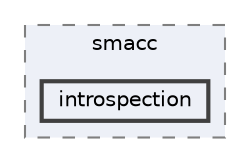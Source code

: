 digraph "smacc/include/smacc/introspection"
{
 // LATEX_PDF_SIZE
  bgcolor="transparent";
  edge [fontname=Helvetica,fontsize=10,labelfontname=Helvetica,labelfontsize=10];
  node [fontname=Helvetica,fontsize=10,shape=box,height=0.2,width=0.4];
  compound=true
  subgraph clusterdir_b7711d4fdb9c7f5ffaefaee577cae4c6 {
    graph [ bgcolor="#edf0f7", pencolor="grey50", label="smacc", fontname=Helvetica,fontsize=10 style="filled,dashed", URL="dir_b7711d4fdb9c7f5ffaefaee577cae4c6.html",tooltip=""]
  dir_b3c484ab7249692fea394a4ac7ddd21b [label="introspection", fillcolor="#edf0f7", color="grey25", style="filled,bold", URL="dir_b3c484ab7249692fea394a4ac7ddd21b.html",tooltip=""];
  }
}
